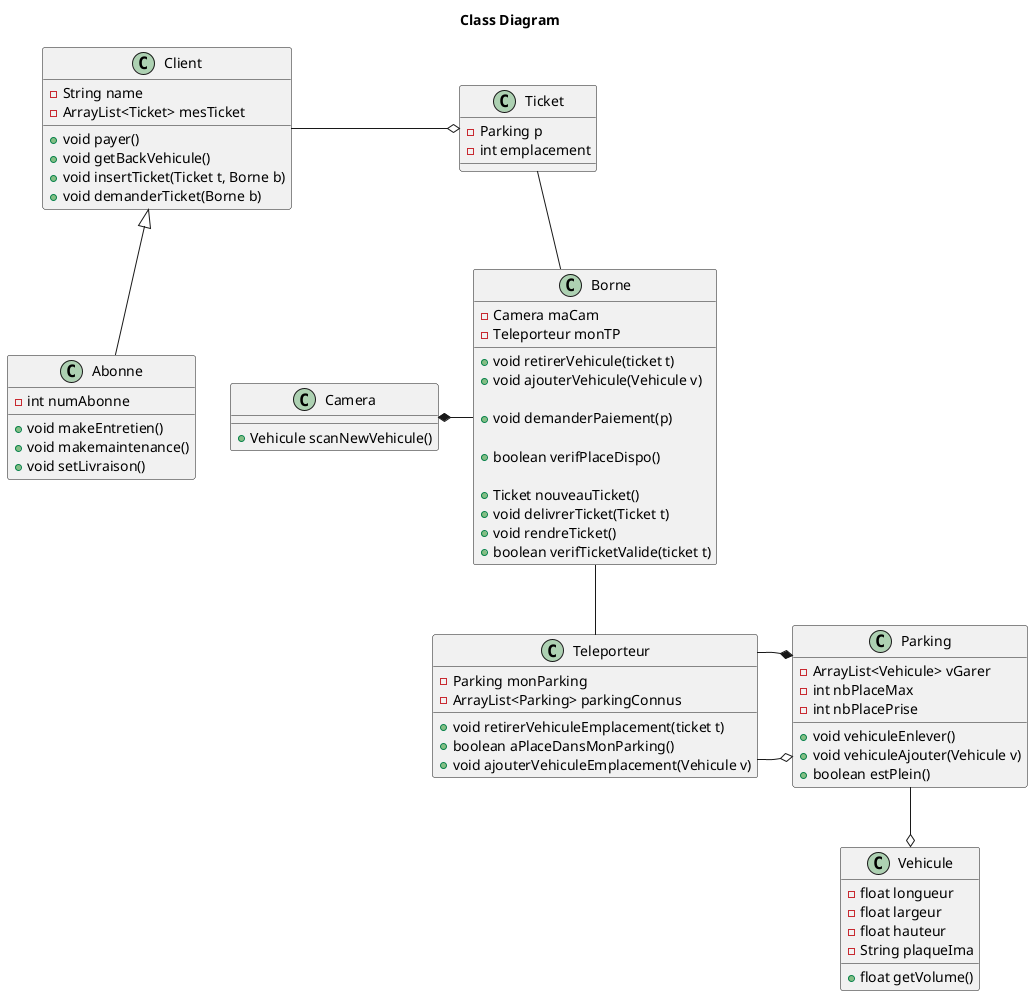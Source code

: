 @startuml

title Class Diagram


class Client {
  - String name
  - ArrayList<Ticket> mesTicket
  +void payer()
  +void getBackVehicule()
  +void insertTicket(Ticket t, Borne b)
  + void demanderTicket(Borne b)
}

class Abonne {
  -int numAbonne
  +void makeEntretien()
  +void makemaintenance()
  +void setLivraison()
}

class Teleporteur{
  -Parking monParking
  -ArrayList<Parking> parkingConnus
  + void retirerVehiculeEmplacement(ticket t)
  + boolean aPlaceDansMonParking()
  + void ajouterVehiculeEmplacement(Vehicule v)
}

class Parking{
  - ArrayList<Vehicule> vGarer
  - int nbPlaceMax
  - int nbPlacePrise
  + void vehiculeEnlever()
  + void vehiculeAjouter(Vehicule v)
  + boolean estPlein()
}

class Borne{
  -Camera maCam
  -Teleporteur monTP

  + void retirerVehicule(ticket t)
  + void ajouterVehicule(Vehicule v)

  + void demanderPaiement(p)

  + boolean verifPlaceDispo()

  + Ticket nouveauTicket()
  + void delivrerTicket(Ticket t)
  + void rendreTicket()
  + boolean verifTicketValide(ticket t)

}

class Camera{
  +Vehicule scanNewVehicule()

}

class Vehicule{
  -float longueur
  -float largeur
  -float hauteur
  -String plaqueIma
  +float getVolume()
}

class Ticket{
  -Parking p
  -int emplacement
}

Parking --o Vehicule
Ticket -- Borne
Client -o Ticket
Client <|-- Abonne
Borne -- Teleporteur
Camera *- Borne
Teleporteur -o Parking
Teleporteur -* Parking

@enduml
